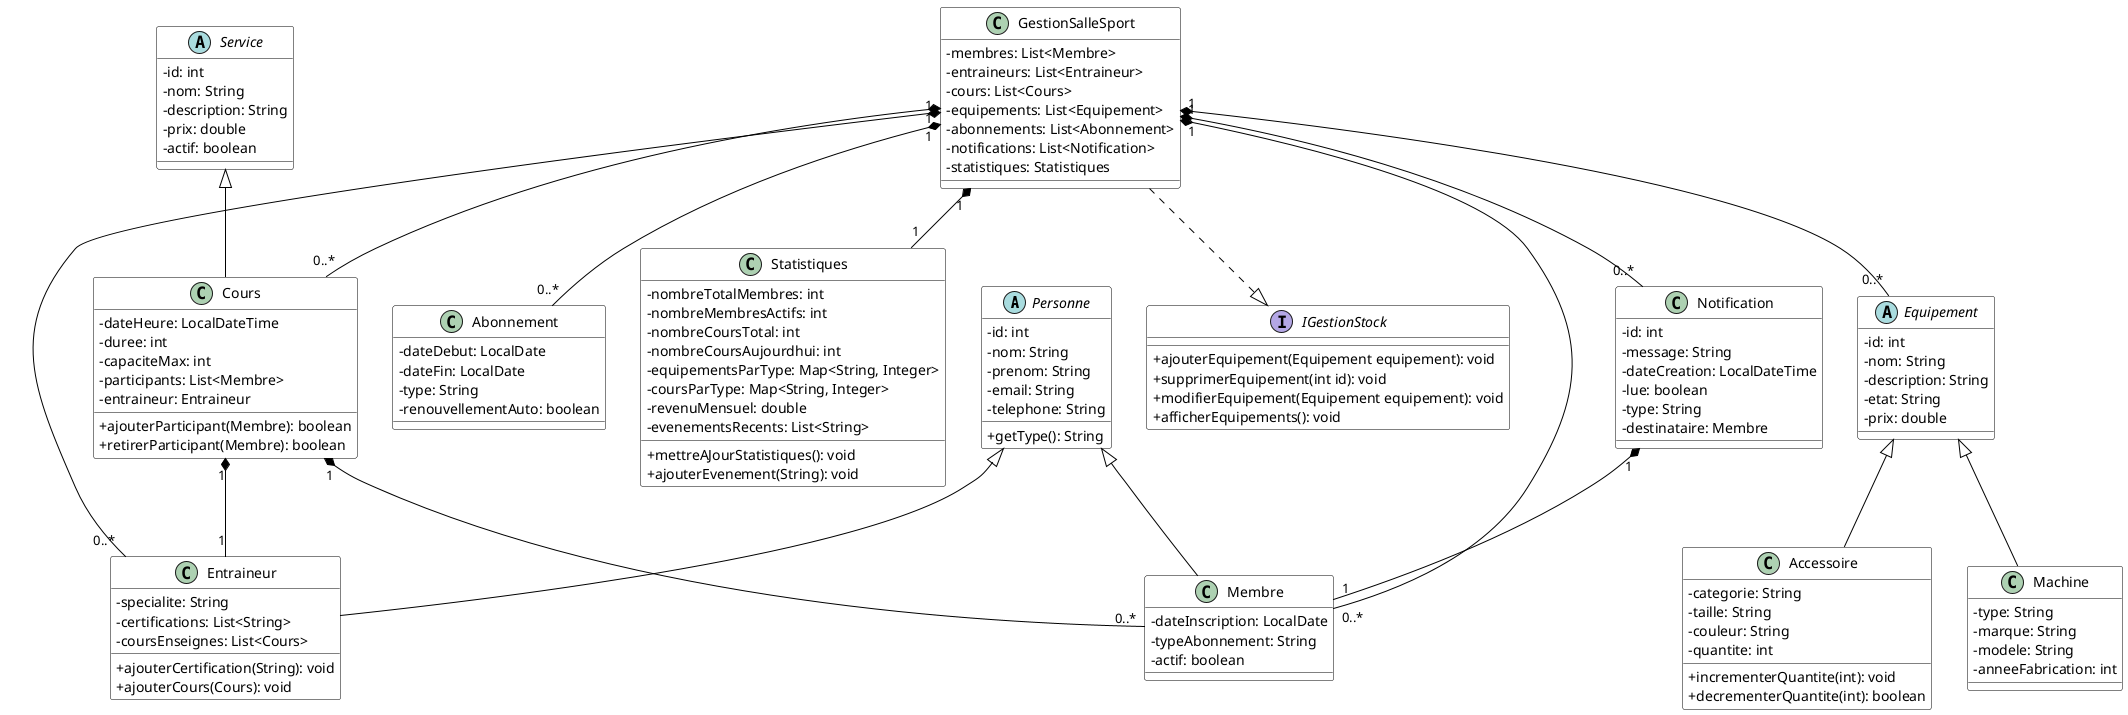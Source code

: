 @startuml

' Style du diagramme
skinparam classAttributeIconSize 0
skinparam class {
    BackgroundColor White
    ArrowColor Black
    BorderColor Black
}

' Classes abstraites
abstract class Personne {
    -id: int
    -nom: String
    -prenom: String
    -email: String
    -telephone: String
    +getType(): String
}

abstract class Service {
    -id: int
    -nom: String
    -description: String
    -prix: double
    -actif: boolean
}

abstract class Equipement {
    -id: int
    -nom: String
    -description: String
    -etat: String
    -prix: double
}

' Interface
interface IGestionStock {
    +ajouterEquipement(Equipement equipement): void
    +supprimerEquipement(int id): void
    +modifierEquipement(Equipement equipement): void
    +afficherEquipements(): void
}

' Classes concrètes
class Membre {
    -dateInscription: LocalDate
    -typeAbonnement: String
    -actif: boolean
}

class Entraineur {
    -specialite: String
    -certifications: List<String>
    -coursEnseignes: List<Cours>
    +ajouterCertification(String): void
    +ajouterCours(Cours): void
}

class Cours {
    -dateHeure: LocalDateTime
    -duree: int
    -capaciteMax: int
    -participants: List<Membre>
    -entraineur: Entraineur
    +ajouterParticipant(Membre): boolean
    +retirerParticipant(Membre): boolean
}

class Machine {
    -type: String
    -marque: String
    -modele: String
    -anneeFabrication: int
}

class Accessoire {
    -categorie: String
    -taille: String
    -couleur: String
    -quantite: int
    +incrementerQuantite(int): void
    +decrementerQuantite(int): boolean
}

class Abonnement {
    -dateDebut: LocalDate
    -dateFin: LocalDate
    -type: String
    -renouvellementAuto: boolean
}

class Notification {
    -id: int
    -message: String
    -dateCreation: LocalDateTime
    -lue: boolean
    -type: String
    -destinataire: Membre
}

class Statistiques {
    -nombreTotalMembres: int
    -nombreMembresActifs: int
    -nombreCoursTotal: int
    -nombreCoursAujourdhui: int
    -equipementsParType: Map<String, Integer>
    -coursParType: Map<String, Integer>
    -revenuMensuel: double
    -evenementsRecents: List<String>
    +mettreAJourStatistiques(): void
    +ajouterEvenement(String): void
}

class GestionSalleSport {
    -membres: List<Membre>
    -entraineurs: List<Entraineur>
    -cours: List<Cours>
    -equipements: List<Equipement>
    -abonnements: List<Abonnement>
    -notifications: List<Notification>
    -statistiques: Statistiques
}

' Relations d'héritage
Personne <|-- Membre
Personne <|-- Entraineur
Service <|-- Cours
Equipement <|-- Machine
Equipement <|-- Accessoire

' Relations d'implémentation
GestionSalleSport ..|> IGestionStock

' Relations d'association
GestionSalleSport "1" *-- "0..*" Membre
GestionSalleSport "1" *-- "0..*" Entraineur
GestionSalleSport "1" *-- "0..*" Cours
GestionSalleSport "1" *-- "0..*" Equipement
GestionSalleSport "1" *-- "0..*" Abonnement
GestionSalleSport "1" *-- "0..*" Notification
GestionSalleSport "1" *-- "1" Statistiques

Cours "1" *-- "1" Entraineur
Cours "1" *-- "0..*" Membre
Notification "1" *-- "1" Membre

@enduml 